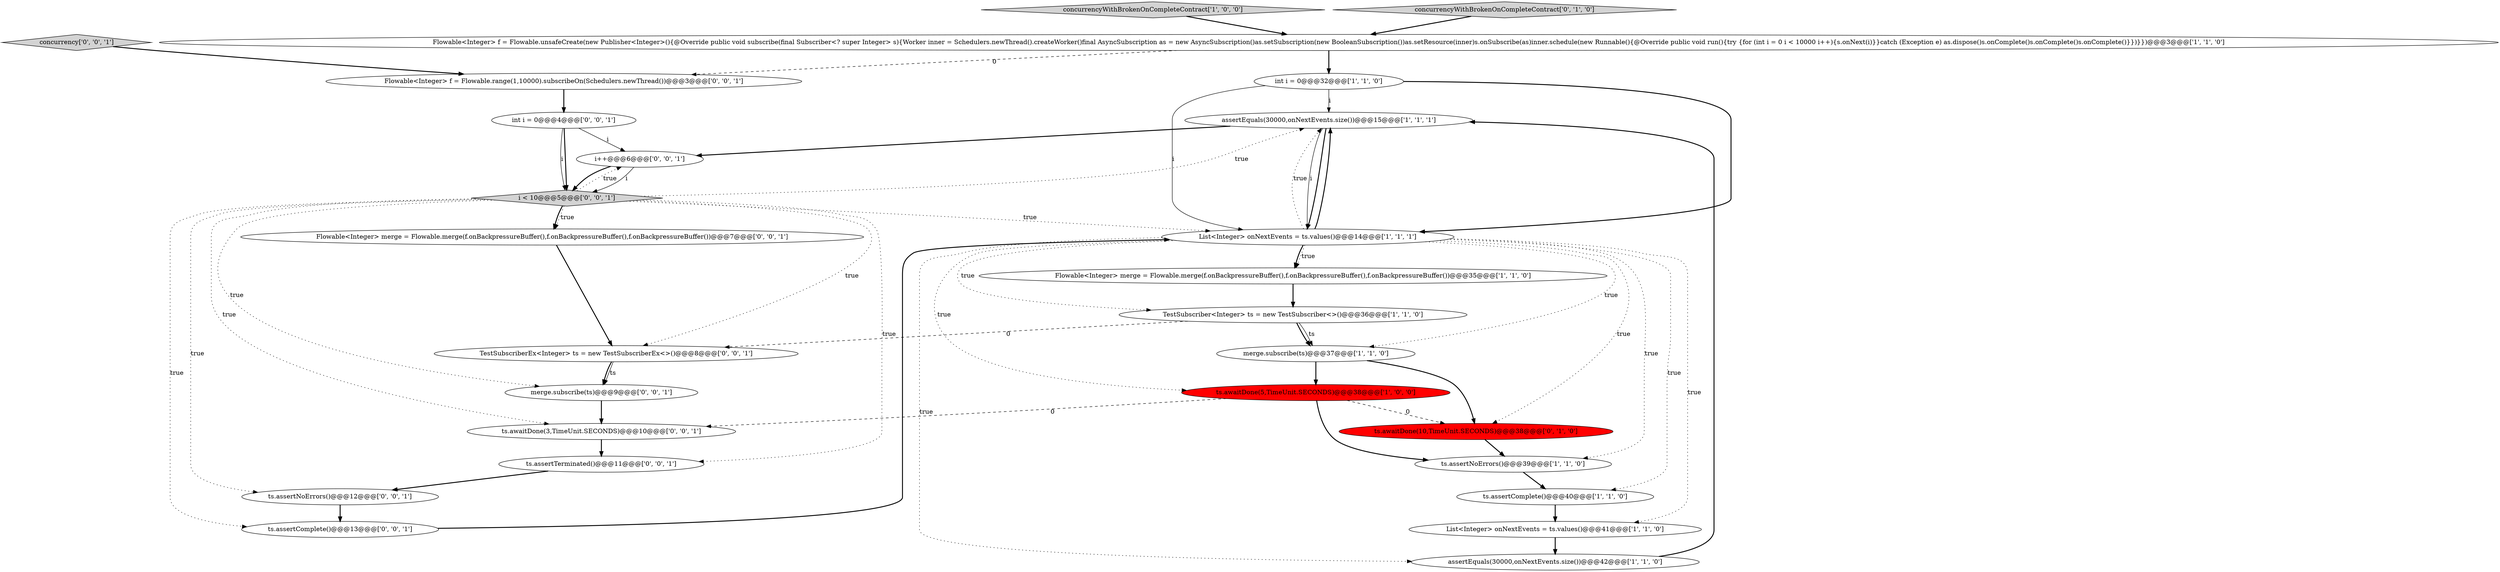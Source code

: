 digraph {
12 [style = filled, label = "Flowable<Integer> f = Flowable.unsafeCreate(new Publisher<Integer>(){@Override public void subscribe(final Subscriber<? super Integer> s){Worker inner = Schedulers.newThread().createWorker()final AsyncSubscription as = new AsyncSubscription()as.setSubscription(new BooleanSubscription())as.setResource(inner)s.onSubscribe(as)inner.schedule(new Runnable(){@Override public void run(){try {for (int i = 0 i < 10000 i++){s.onNext(i)}}catch (Exception e) as.dispose()s.onComplete()s.onComplete()s.onComplete()}})}})@@@3@@@['1', '1', '0']", fillcolor = white, shape = ellipse image = "AAA0AAABBB1BBB"];
26 [style = filled, label = "ts.assertNoErrors()@@@12@@@['0', '0', '1']", fillcolor = white, shape = ellipse image = "AAA0AAABBB3BBB"];
15 [style = filled, label = "int i = 0@@@4@@@['0', '0', '1']", fillcolor = white, shape = ellipse image = "AAA0AAABBB3BBB"];
23 [style = filled, label = "ts.assertTerminated()@@@11@@@['0', '0', '1']", fillcolor = white, shape = ellipse image = "AAA0AAABBB3BBB"];
24 [style = filled, label = "i < 10@@@5@@@['0', '0', '1']", fillcolor = lightgray, shape = diamond image = "AAA0AAABBB3BBB"];
0 [style = filled, label = "ts.assertNoErrors()@@@39@@@['1', '1', '0']", fillcolor = white, shape = ellipse image = "AAA0AAABBB1BBB"];
5 [style = filled, label = "assertEquals(30000,onNextEvents.size())@@@42@@@['1', '1', '0']", fillcolor = white, shape = ellipse image = "AAA0AAABBB1BBB"];
21 [style = filled, label = "Flowable<Integer> merge = Flowable.merge(f.onBackpressureBuffer(),f.onBackpressureBuffer(),f.onBackpressureBuffer())@@@7@@@['0', '0', '1']", fillcolor = white, shape = ellipse image = "AAA0AAABBB3BBB"];
19 [style = filled, label = "concurrency['0', '0', '1']", fillcolor = lightgray, shape = diamond image = "AAA0AAABBB3BBB"];
4 [style = filled, label = "int i = 0@@@32@@@['1', '1', '0']", fillcolor = white, shape = ellipse image = "AAA0AAABBB1BBB"];
17 [style = filled, label = "TestSubscriberEx<Integer> ts = new TestSubscriberEx<>()@@@8@@@['0', '0', '1']", fillcolor = white, shape = ellipse image = "AAA0AAABBB3BBB"];
1 [style = filled, label = "ts.assertComplete()@@@40@@@['1', '1', '0']", fillcolor = white, shape = ellipse image = "AAA0AAABBB1BBB"];
16 [style = filled, label = "Flowable<Integer> f = Flowable.range(1,10000).subscribeOn(Schedulers.newThread())@@@3@@@['0', '0', '1']", fillcolor = white, shape = ellipse image = "AAA0AAABBB3BBB"];
8 [style = filled, label = "assertEquals(30000,onNextEvents.size())@@@15@@@['1', '1', '1']", fillcolor = white, shape = ellipse image = "AAA0AAABBB1BBB"];
3 [style = filled, label = "TestSubscriber<Integer> ts = new TestSubscriber<>()@@@36@@@['1', '1', '0']", fillcolor = white, shape = ellipse image = "AAA0AAABBB1BBB"];
6 [style = filled, label = "concurrencyWithBrokenOnCompleteContract['1', '0', '0']", fillcolor = lightgray, shape = diamond image = "AAA0AAABBB1BBB"];
11 [style = filled, label = "List<Integer> onNextEvents = ts.values()@@@14@@@['1', '1', '1']", fillcolor = white, shape = ellipse image = "AAA0AAABBB1BBB"];
25 [style = filled, label = "ts.awaitDone(3,TimeUnit.SECONDS)@@@10@@@['0', '0', '1']", fillcolor = white, shape = ellipse image = "AAA0AAABBB3BBB"];
22 [style = filled, label = "i++@@@6@@@['0', '0', '1']", fillcolor = white, shape = ellipse image = "AAA0AAABBB3BBB"];
14 [style = filled, label = "concurrencyWithBrokenOnCompleteContract['0', '1', '0']", fillcolor = lightgray, shape = diamond image = "AAA0AAABBB2BBB"];
7 [style = filled, label = "ts.awaitDone(5,TimeUnit.SECONDS)@@@38@@@['1', '0', '0']", fillcolor = red, shape = ellipse image = "AAA1AAABBB1BBB"];
13 [style = filled, label = "ts.awaitDone(10,TimeUnit.SECONDS)@@@38@@@['0', '1', '0']", fillcolor = red, shape = ellipse image = "AAA1AAABBB2BBB"];
20 [style = filled, label = "merge.subscribe(ts)@@@9@@@['0', '0', '1']", fillcolor = white, shape = ellipse image = "AAA0AAABBB3BBB"];
2 [style = filled, label = "Flowable<Integer> merge = Flowable.merge(f.onBackpressureBuffer(),f.onBackpressureBuffer(),f.onBackpressureBuffer())@@@35@@@['1', '1', '0']", fillcolor = white, shape = ellipse image = "AAA0AAABBB1BBB"];
10 [style = filled, label = "List<Integer> onNextEvents = ts.values()@@@41@@@['1', '1', '0']", fillcolor = white, shape = ellipse image = "AAA0AAABBB1BBB"];
9 [style = filled, label = "merge.subscribe(ts)@@@37@@@['1', '1', '0']", fillcolor = white, shape = ellipse image = "AAA0AAABBB1BBB"];
18 [style = filled, label = "ts.assertComplete()@@@13@@@['0', '0', '1']", fillcolor = white, shape = ellipse image = "AAA0AAABBB3BBB"];
11->7 [style = dotted, label="true"];
16->15 [style = bold, label=""];
5->8 [style = bold, label=""];
4->11 [style = solid, label="i"];
8->11 [style = solid, label="i"];
3->17 [style = dashed, label="0"];
24->25 [style = dotted, label="true"];
12->16 [style = dashed, label="0"];
25->23 [style = bold, label=""];
11->10 [style = dotted, label="true"];
11->1 [style = dotted, label="true"];
2->3 [style = bold, label=""];
24->17 [style = dotted, label="true"];
18->11 [style = bold, label=""];
23->26 [style = bold, label=""];
26->18 [style = bold, label=""];
11->9 [style = dotted, label="true"];
7->0 [style = bold, label=""];
11->5 [style = dotted, label="true"];
11->13 [style = dotted, label="true"];
9->7 [style = bold, label=""];
20->25 [style = bold, label=""];
11->2 [style = bold, label=""];
4->8 [style = solid, label="i"];
8->22 [style = bold, label=""];
19->16 [style = bold, label=""];
3->9 [style = bold, label=""];
24->11 [style = dotted, label="true"];
11->2 [style = dotted, label="true"];
3->9 [style = solid, label="ts"];
10->5 [style = bold, label=""];
24->23 [style = dotted, label="true"];
12->4 [style = bold, label=""];
24->21 [style = bold, label=""];
24->26 [style = dotted, label="true"];
15->22 [style = solid, label="i"];
0->1 [style = bold, label=""];
24->22 [style = dotted, label="true"];
15->24 [style = bold, label=""];
14->12 [style = bold, label=""];
11->0 [style = dotted, label="true"];
24->20 [style = dotted, label="true"];
15->24 [style = solid, label="i"];
7->13 [style = dashed, label="0"];
7->25 [style = dashed, label="0"];
11->8 [style = bold, label=""];
17->20 [style = bold, label=""];
11->8 [style = dotted, label="true"];
22->24 [style = bold, label=""];
24->8 [style = dotted, label="true"];
4->11 [style = bold, label=""];
1->10 [style = bold, label=""];
8->11 [style = bold, label=""];
11->3 [style = dotted, label="true"];
21->17 [style = bold, label=""];
24->21 [style = dotted, label="true"];
17->20 [style = solid, label="ts"];
22->24 [style = solid, label="i"];
24->18 [style = dotted, label="true"];
13->0 [style = bold, label=""];
9->13 [style = bold, label=""];
6->12 [style = bold, label=""];
}
